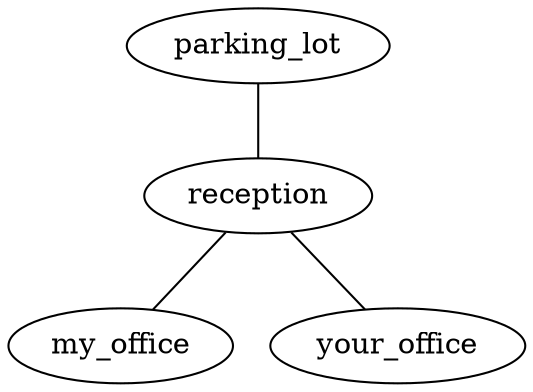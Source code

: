 graph my_office {
    # name: Parking Lot
    parking_lot

    # name: Reception Area
    reception

    # name: My Office
    my_office

    # name: Your Office
    your_office

    parking_lot -- reception
    reception -- my_office
    reception -- your_office
}

